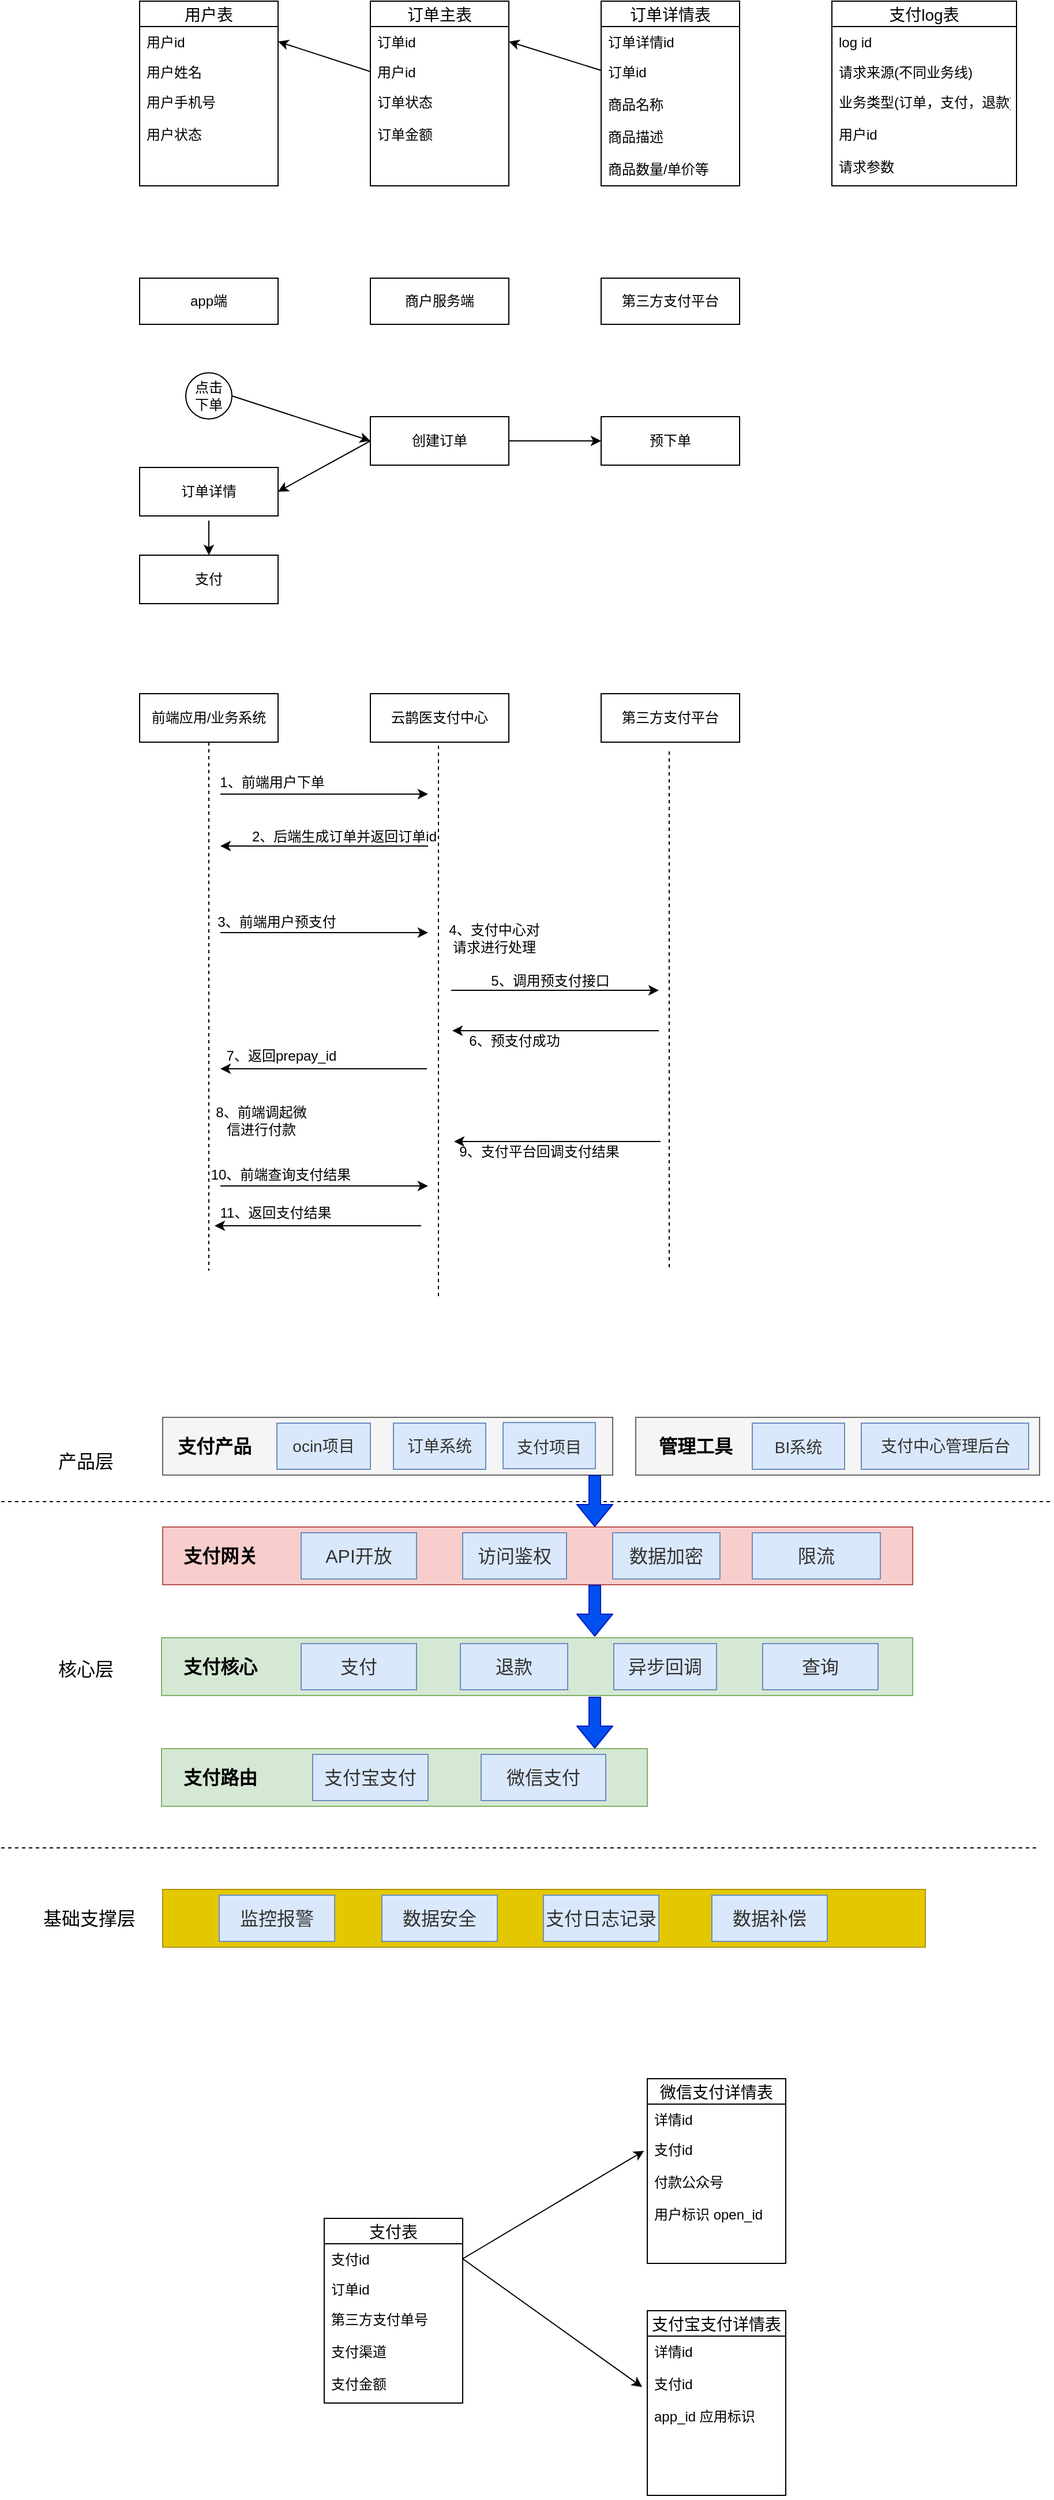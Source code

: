 <mxfile version="12.3.8" type="github" pages="1"><diagram id="iU_TIAPN-Pph5pVSYNDZ" name="第 1 页"><mxGraphModel dx="1550" dy="787" grid="1" gridSize="10" guides="1" tooltips="1" connect="1" arrows="1" fold="1" page="1" pageScale="1" pageWidth="1169" pageHeight="1654" math="0" shadow="0"><root><mxCell id="0"/><mxCell id="1" parent="0"/><mxCell id="6lCbFaMOvaHUvnWq1Ras-11" value="用户表" style="swimlane;fontStyle=0;childLayout=stackLayout;horizontal=1;startSize=22;fillColor=none;horizontalStack=0;resizeParent=1;resizeParentMax=0;resizeLast=0;collapsible=1;marginBottom=0;swimlaneFillColor=#ffffff;align=center;fontSize=14;" vertex="1" parent="1"><mxGeometry x="240" y="480" width="120" height="160" as="geometry"/></mxCell><mxCell id="6lCbFaMOvaHUvnWq1Ras-12" value="用户id" style="text;strokeColor=none;fillColor=none;spacingLeft=4;spacingRight=4;overflow=hidden;rotatable=0;points=[[0,0.5],[1,0.5]];portConstraint=eastwest;fontSize=12;" vertex="1" parent="6lCbFaMOvaHUvnWq1Ras-11"><mxGeometry y="22" width="120" height="26" as="geometry"/></mxCell><mxCell id="6lCbFaMOvaHUvnWq1Ras-13" value="用户姓名" style="text;strokeColor=none;fillColor=none;spacingLeft=4;spacingRight=4;overflow=hidden;rotatable=0;points=[[0,0.5],[1,0.5]];portConstraint=eastwest;fontSize=12;" vertex="1" parent="6lCbFaMOvaHUvnWq1Ras-11"><mxGeometry y="48" width="120" height="26" as="geometry"/></mxCell><mxCell id="6lCbFaMOvaHUvnWq1Ras-14" value="用户手机号&#10;&#10;用户状态" style="text;strokeColor=none;fillColor=none;spacingLeft=4;spacingRight=4;overflow=hidden;rotatable=0;points=[[0,0.5],[1,0.5]];portConstraint=eastwest;fontSize=12;" vertex="1" parent="6lCbFaMOvaHUvnWq1Ras-11"><mxGeometry y="74" width="120" height="86" as="geometry"/></mxCell><mxCell id="6lCbFaMOvaHUvnWq1Ras-15" value="订单主表" style="swimlane;fontStyle=0;childLayout=stackLayout;horizontal=1;startSize=22;fillColor=none;horizontalStack=0;resizeParent=1;resizeParentMax=0;resizeLast=0;collapsible=1;marginBottom=0;swimlaneFillColor=#ffffff;align=center;fontSize=14;" vertex="1" parent="1"><mxGeometry x="440" y="480" width="120" height="160" as="geometry"/></mxCell><mxCell id="6lCbFaMOvaHUvnWq1Ras-16" value="订单id" style="text;strokeColor=none;fillColor=none;spacingLeft=4;spacingRight=4;overflow=hidden;rotatable=0;points=[[0,0.5],[1,0.5]];portConstraint=eastwest;fontSize=12;" vertex="1" parent="6lCbFaMOvaHUvnWq1Ras-15"><mxGeometry y="22" width="120" height="26" as="geometry"/></mxCell><mxCell id="6lCbFaMOvaHUvnWq1Ras-17" value="用户id" style="text;strokeColor=none;fillColor=none;spacingLeft=4;spacingRight=4;overflow=hidden;rotatable=0;points=[[0,0.5],[1,0.5]];portConstraint=eastwest;fontSize=12;" vertex="1" parent="6lCbFaMOvaHUvnWq1Ras-15"><mxGeometry y="48" width="120" height="26" as="geometry"/></mxCell><mxCell id="6lCbFaMOvaHUvnWq1Ras-18" value="订单状态&#10;&#10;订单金额" style="text;strokeColor=none;fillColor=none;spacingLeft=4;spacingRight=4;overflow=hidden;rotatable=0;points=[[0,0.5],[1,0.5]];portConstraint=eastwest;fontSize=12;" vertex="1" parent="6lCbFaMOvaHUvnWq1Ras-15"><mxGeometry y="74" width="120" height="86" as="geometry"/></mxCell><mxCell id="6lCbFaMOvaHUvnWq1Ras-19" value="订单详情表" style="swimlane;fontStyle=0;childLayout=stackLayout;horizontal=1;startSize=22;fillColor=none;horizontalStack=0;resizeParent=1;resizeParentMax=0;resizeLast=0;collapsible=1;marginBottom=0;swimlaneFillColor=#ffffff;align=center;fontSize=14;" vertex="1" parent="1"><mxGeometry x="640" y="480" width="120" height="160" as="geometry"/></mxCell><mxCell id="6lCbFaMOvaHUvnWq1Ras-20" value="订单详情id" style="text;strokeColor=none;fillColor=none;spacingLeft=4;spacingRight=4;overflow=hidden;rotatable=0;points=[[0,0.5],[1,0.5]];portConstraint=eastwest;fontSize=12;" vertex="1" parent="6lCbFaMOvaHUvnWq1Ras-19"><mxGeometry y="22" width="120" height="26" as="geometry"/></mxCell><mxCell id="6lCbFaMOvaHUvnWq1Ras-22" value="订单id&#10;&#10;商品名称&#10;&#10;商品描述&#10;&#10;商品数量/单价等" style="text;strokeColor=none;fillColor=none;spacingLeft=4;spacingRight=4;overflow=hidden;rotatable=0;points=[[0,0.5],[1,0.5]];portConstraint=eastwest;fontSize=12;" vertex="1" parent="6lCbFaMOvaHUvnWq1Ras-19"><mxGeometry y="48" width="120" height="112" as="geometry"/></mxCell><mxCell id="6lCbFaMOvaHUvnWq1Ras-23" value="" style="endArrow=classic;html=1;entryX=1;entryY=0.5;entryDx=0;entryDy=0;exitX=0;exitY=0.5;exitDx=0;exitDy=0;" edge="1" parent="1" source="6lCbFaMOvaHUvnWq1Ras-17" target="6lCbFaMOvaHUvnWq1Ras-12"><mxGeometry width="50" height="50" relative="1" as="geometry"><mxPoint x="450" y="790" as="sourcePoint"/><mxPoint x="500" y="740" as="targetPoint"/></mxGeometry></mxCell><mxCell id="6lCbFaMOvaHUvnWq1Ras-25" value="" style="endArrow=classic;html=1;exitX=0;exitY=0.107;exitDx=0;exitDy=0;exitPerimeter=0;entryX=1;entryY=0.5;entryDx=0;entryDy=0;" edge="1" parent="1" source="6lCbFaMOvaHUvnWq1Ras-22" target="6lCbFaMOvaHUvnWq1Ras-16"><mxGeometry width="50" height="50" relative="1" as="geometry"><mxPoint x="640" y="770" as="sourcePoint"/><mxPoint x="690" y="720" as="targetPoint"/></mxGeometry></mxCell><mxCell id="6lCbFaMOvaHUvnWq1Ras-26" value="app端" style="rounded=0;whiteSpace=wrap;html=1;" vertex="1" parent="1"><mxGeometry x="240" y="720" width="120" height="40" as="geometry"/></mxCell><mxCell id="6lCbFaMOvaHUvnWq1Ras-27" value="商户服务端" style="rounded=0;whiteSpace=wrap;html=1;" vertex="1" parent="1"><mxGeometry x="440" y="720" width="120" height="40" as="geometry"/></mxCell><mxCell id="6lCbFaMOvaHUvnWq1Ras-28" value="第三方支付平台" style="rounded=0;whiteSpace=wrap;html=1;" vertex="1" parent="1"><mxGeometry x="640" y="720" width="120" height="40" as="geometry"/></mxCell><mxCell id="6lCbFaMOvaHUvnWq1Ras-30" value="点击&lt;br&gt;下单" style="ellipse;whiteSpace=wrap;html=1;aspect=fixed;" vertex="1" parent="1"><mxGeometry x="280" y="802" width="40" height="40" as="geometry"/></mxCell><mxCell id="6lCbFaMOvaHUvnWq1Ras-31" value="" style="endArrow=classic;html=1;exitX=1;exitY=0.5;exitDx=0;exitDy=0;entryX=0;entryY=0.5;entryDx=0;entryDy=0;" edge="1" parent="1" source="6lCbFaMOvaHUvnWq1Ras-30" target="6lCbFaMOvaHUvnWq1Ras-32"><mxGeometry width="50" height="50" relative="1" as="geometry"><mxPoint x="320" y="850" as="sourcePoint"/><mxPoint x="440" y="820" as="targetPoint"/></mxGeometry></mxCell><mxCell id="6lCbFaMOvaHUvnWq1Ras-32" value="创建订单" style="rounded=0;whiteSpace=wrap;html=1;" vertex="1" parent="1"><mxGeometry x="440" y="840" width="120" height="42" as="geometry"/></mxCell><mxCell id="6lCbFaMOvaHUvnWq1Ras-33" value="订单详情" style="rounded=0;whiteSpace=wrap;html=1;" vertex="1" parent="1"><mxGeometry x="240" y="884" width="120" height="42" as="geometry"/></mxCell><mxCell id="6lCbFaMOvaHUvnWq1Ras-34" value="" style="endArrow=classic;html=1;entryX=1;entryY=0.5;entryDx=0;entryDy=0;exitX=0;exitY=0.5;exitDx=0;exitDy=0;" edge="1" parent="1" source="6lCbFaMOvaHUvnWq1Ras-32" target="6lCbFaMOvaHUvnWq1Ras-33"><mxGeometry width="50" height="50" relative="1" as="geometry"><mxPoint x="410" y="1010" as="sourcePoint"/><mxPoint x="460" y="960" as="targetPoint"/></mxGeometry></mxCell><mxCell id="6lCbFaMOvaHUvnWq1Ras-35" value="支付" style="rounded=0;whiteSpace=wrap;html=1;" vertex="1" parent="1"><mxGeometry x="240" y="960" width="120" height="42" as="geometry"/></mxCell><mxCell id="6lCbFaMOvaHUvnWq1Ras-36" value="" style="endArrow=classic;html=1;entryX=0.5;entryY=0;entryDx=0;entryDy=0;" edge="1" parent="1" target="6lCbFaMOvaHUvnWq1Ras-35"><mxGeometry width="50" height="50" relative="1" as="geometry"><mxPoint x="300" y="930" as="sourcePoint"/><mxPoint x="480" y="950" as="targetPoint"/></mxGeometry></mxCell><mxCell id="6lCbFaMOvaHUvnWq1Ras-37" value="预下单" style="rounded=0;whiteSpace=wrap;html=1;" vertex="1" parent="1"><mxGeometry x="640" y="840" width="120" height="42" as="geometry"/></mxCell><mxCell id="6lCbFaMOvaHUvnWq1Ras-38" value="" style="endArrow=classic;html=1;entryX=0;entryY=0.5;entryDx=0;entryDy=0;exitX=1;exitY=0.5;exitDx=0;exitDy=0;" edge="1" parent="1" source="6lCbFaMOvaHUvnWq1Ras-32" target="6lCbFaMOvaHUvnWq1Ras-37"><mxGeometry width="50" height="50" relative="1" as="geometry"><mxPoint x="560" y="900" as="sourcePoint"/><mxPoint x="610" y="850" as="targetPoint"/></mxGeometry></mxCell><mxCell id="6lCbFaMOvaHUvnWq1Ras-40" value="前端应用/业务系统" style="rounded=0;whiteSpace=wrap;html=1;" vertex="1" parent="1"><mxGeometry x="240" y="1080" width="120" height="42" as="geometry"/></mxCell><mxCell id="6lCbFaMOvaHUvnWq1Ras-41" value="云鹊医支付中心" style="rounded=0;whiteSpace=wrap;html=1;" vertex="1" parent="1"><mxGeometry x="440" y="1080" width="120" height="42" as="geometry"/></mxCell><mxCell id="6lCbFaMOvaHUvnWq1Ras-42" value="第三方支付平台" style="rounded=0;whiteSpace=wrap;html=1;" vertex="1" parent="1"><mxGeometry x="640" y="1080" width="120" height="42" as="geometry"/></mxCell><mxCell id="6lCbFaMOvaHUvnWq1Ras-43" value="" style="endArrow=none;dashed=1;html=1;exitX=0.5;exitY=1;exitDx=0;exitDy=0;" edge="1" parent="1" source="6lCbFaMOvaHUvnWq1Ras-40"><mxGeometry width="50" height="50" relative="1" as="geometry"><mxPoint x="300" y="1170" as="sourcePoint"/><mxPoint x="300" y="1580" as="targetPoint"/></mxGeometry></mxCell><mxCell id="6lCbFaMOvaHUvnWq1Ras-44" value="" style="endArrow=none;dashed=1;html=1;exitX=0.5;exitY=1;exitDx=0;exitDy=0;" edge="1" parent="1"><mxGeometry width="50" height="50" relative="1" as="geometry"><mxPoint x="499" y="1125" as="sourcePoint"/><mxPoint x="499" y="1603" as="targetPoint"/></mxGeometry></mxCell><mxCell id="6lCbFaMOvaHUvnWq1Ras-45" value="" style="endArrow=none;dashed=1;html=1;exitX=0.5;exitY=1;exitDx=0;exitDy=0;" edge="1" parent="1"><mxGeometry width="50" height="50" relative="1" as="geometry"><mxPoint x="699" y="1130" as="sourcePoint"/><mxPoint x="699" y="1578" as="targetPoint"/></mxGeometry></mxCell><mxCell id="6lCbFaMOvaHUvnWq1Ras-47" value="1、前端用户下单" style="text;html=1;strokeColor=none;fillColor=none;align=center;verticalAlign=middle;whiteSpace=wrap;rounded=0;" vertex="1" parent="1"><mxGeometry x="300" y="1147" width="110" height="20" as="geometry"/></mxCell><mxCell id="6lCbFaMOvaHUvnWq1Ras-48" value="" style="endArrow=classic;html=1;" edge="1" parent="1"><mxGeometry width="50" height="50" relative="1" as="geometry"><mxPoint x="310" y="1167" as="sourcePoint"/><mxPoint x="490" y="1167" as="targetPoint"/></mxGeometry></mxCell><mxCell id="6lCbFaMOvaHUvnWq1Ras-49" value="" style="endArrow=classic;html=1;" edge="1" parent="1"><mxGeometry width="50" height="50" relative="1" as="geometry"><mxPoint x="490" y="1212" as="sourcePoint"/><mxPoint x="310" y="1212" as="targetPoint"/></mxGeometry></mxCell><mxCell id="6lCbFaMOvaHUvnWq1Ras-50" value="2、后端生成订单并返回订单id" style="text;html=1;strokeColor=none;fillColor=none;align=center;verticalAlign=middle;whiteSpace=wrap;rounded=0;" vertex="1" parent="1"><mxGeometry x="335" y="1194" width="165" height="20" as="geometry"/></mxCell><mxCell id="6lCbFaMOvaHUvnWq1Ras-51" value="" style="endArrow=classic;html=1;" edge="1" parent="1"><mxGeometry width="50" height="50" relative="1" as="geometry"><mxPoint x="310" y="1287" as="sourcePoint"/><mxPoint x="490" y="1287" as="targetPoint"/></mxGeometry></mxCell><mxCell id="6lCbFaMOvaHUvnWq1Ras-53" value="3、前端用户预支付" style="text;html=1;strokeColor=none;fillColor=none;align=center;verticalAlign=middle;whiteSpace=wrap;rounded=0;" vertex="1" parent="1"><mxGeometry x="304" y="1268" width="110" height="20" as="geometry"/></mxCell><mxCell id="6lCbFaMOvaHUvnWq1Ras-54" value="" style="endArrow=classic;html=1;" edge="1" parent="1"><mxGeometry width="50" height="50" relative="1" as="geometry"><mxPoint x="510" y="1337" as="sourcePoint"/><mxPoint x="690" y="1337" as="targetPoint"/></mxGeometry></mxCell><mxCell id="6lCbFaMOvaHUvnWq1Ras-55" value="4、支付中心对请求进行处理" style="text;html=1;strokeColor=none;fillColor=none;align=center;verticalAlign=middle;whiteSpace=wrap;rounded=0;" vertex="1" parent="1"><mxGeometry x="505" y="1282" width="85" height="20" as="geometry"/></mxCell><mxCell id="6lCbFaMOvaHUvnWq1Ras-56" value="5、调用预支付接口" style="text;html=1;strokeColor=none;fillColor=none;align=center;verticalAlign=middle;whiteSpace=wrap;rounded=0;" vertex="1" parent="1"><mxGeometry x="541" y="1319" width="110" height="20" as="geometry"/></mxCell><mxCell id="6lCbFaMOvaHUvnWq1Ras-60" value="" style="endArrow=classic;html=1;" edge="1" parent="1"><mxGeometry width="50" height="50" relative="1" as="geometry"><mxPoint x="690" y="1372" as="sourcePoint"/><mxPoint x="511" y="1372" as="targetPoint"/></mxGeometry></mxCell><mxCell id="6lCbFaMOvaHUvnWq1Ras-61" value="6、预支付成功" style="text;html=1;strokeColor=none;fillColor=none;align=center;verticalAlign=middle;whiteSpace=wrap;rounded=0;" vertex="1" parent="1"><mxGeometry x="510" y="1371" width="110" height="20" as="geometry"/></mxCell><mxCell id="6lCbFaMOvaHUvnWq1Ras-62" value="" style="endArrow=classic;html=1;" edge="1" parent="1"><mxGeometry width="50" height="50" relative="1" as="geometry"><mxPoint x="489" y="1405" as="sourcePoint"/><mxPoint x="310" y="1405" as="targetPoint"/></mxGeometry></mxCell><mxCell id="6lCbFaMOvaHUvnWq1Ras-63" value="7、返回prepay_id" style="text;html=1;strokeColor=none;fillColor=none;align=center;verticalAlign=middle;whiteSpace=wrap;rounded=0;" vertex="1" parent="1"><mxGeometry x="307.5" y="1384" width="110" height="20" as="geometry"/></mxCell><mxCell id="6lCbFaMOvaHUvnWq1Ras-66" value="8、前端调起微信进行付款" style="text;html=1;strokeColor=none;fillColor=none;align=center;verticalAlign=middle;whiteSpace=wrap;rounded=0;" vertex="1" parent="1"><mxGeometry x="300" y="1440" width="91" height="20" as="geometry"/></mxCell><mxCell id="6lCbFaMOvaHUvnWq1Ras-67" value="10、前端查询支付结果" style="text;html=1;strokeColor=none;fillColor=none;align=center;verticalAlign=middle;whiteSpace=wrap;rounded=0;" vertex="1" parent="1"><mxGeometry x="281" y="1487" width="163" height="20" as="geometry"/></mxCell><mxCell id="6lCbFaMOvaHUvnWq1Ras-68" value="" style="endArrow=classic;html=1;" edge="1" parent="1"><mxGeometry width="50" height="50" relative="1" as="geometry"><mxPoint x="691.5" y="1468" as="sourcePoint"/><mxPoint x="512.5" y="1468" as="targetPoint"/></mxGeometry></mxCell><mxCell id="6lCbFaMOvaHUvnWq1Ras-69" value="9、支付平台回调支付结果" style="text;html=1;strokeColor=none;fillColor=none;align=center;verticalAlign=middle;whiteSpace=wrap;rounded=0;" vertex="1" parent="1"><mxGeometry x="512" y="1467" width="149" height="20" as="geometry"/></mxCell><mxCell id="6lCbFaMOvaHUvnWq1Ras-71" value="" style="endArrow=classic;html=1;" edge="1" parent="1"><mxGeometry width="50" height="50" relative="1" as="geometry"><mxPoint x="310" y="1506.5" as="sourcePoint"/><mxPoint x="490" y="1506.5" as="targetPoint"/></mxGeometry></mxCell><mxCell id="6lCbFaMOvaHUvnWq1Ras-72" value="" style="endArrow=classic;html=1;" edge="1" parent="1"><mxGeometry width="50" height="50" relative="1" as="geometry"><mxPoint x="484" y="1541" as="sourcePoint"/><mxPoint x="305" y="1541" as="targetPoint"/></mxGeometry></mxCell><mxCell id="6lCbFaMOvaHUvnWq1Ras-73" value="11、返回支付结果" style="text;html=1;strokeColor=none;fillColor=none;align=center;verticalAlign=middle;whiteSpace=wrap;rounded=0;" vertex="1" parent="1"><mxGeometry x="302.5" y="1520" width="110" height="20" as="geometry"/></mxCell><mxCell id="6lCbFaMOvaHUvnWq1Ras-74" value="支付log表" style="swimlane;fontStyle=0;childLayout=stackLayout;horizontal=1;startSize=22;fillColor=none;horizontalStack=0;resizeParent=1;resizeParentMax=0;resizeLast=0;collapsible=1;marginBottom=0;swimlaneFillColor=#ffffff;align=center;fontSize=14;" vertex="1" parent="1"><mxGeometry x="840" y="480" width="160" height="160" as="geometry"/></mxCell><mxCell id="6lCbFaMOvaHUvnWq1Ras-75" value="log id" style="text;strokeColor=none;fillColor=none;spacingLeft=4;spacingRight=4;overflow=hidden;rotatable=0;points=[[0,0.5],[1,0.5]];portConstraint=eastwest;fontSize=12;" vertex="1" parent="6lCbFaMOvaHUvnWq1Ras-74"><mxGeometry y="22" width="160" height="26" as="geometry"/></mxCell><mxCell id="6lCbFaMOvaHUvnWq1Ras-76" value="请求来源(不同业务线)" style="text;strokeColor=none;fillColor=none;spacingLeft=4;spacingRight=4;overflow=hidden;rotatable=0;points=[[0,0.5],[1,0.5]];portConstraint=eastwest;fontSize=12;" vertex="1" parent="6lCbFaMOvaHUvnWq1Ras-74"><mxGeometry y="48" width="160" height="26" as="geometry"/></mxCell><mxCell id="6lCbFaMOvaHUvnWq1Ras-77" value="业务类型(订单，支付，退款)&#10;&#10;用户id&#10;&#10;请求参数" style="text;strokeColor=none;fillColor=none;spacingLeft=4;spacingRight=4;overflow=hidden;rotatable=0;points=[[0,0.5],[1,0.5]];portConstraint=eastwest;fontSize=12;" vertex="1" parent="6lCbFaMOvaHUvnWq1Ras-74"><mxGeometry y="74" width="160" height="86" as="geometry"/></mxCell><mxCell id="6lCbFaMOvaHUvnWq1Ras-78" value="" style="rounded=0;whiteSpace=wrap;html=1;fontSize=16;fillColor=#f5f5f5;strokeColor=#666666;fontColor=#333333;" vertex="1" parent="1"><mxGeometry x="670" y="1707" width="350" height="50" as="geometry"/></mxCell><mxCell id="6lCbFaMOvaHUvnWq1Ras-79" value="" style="rounded=0;whiteSpace=wrap;html=1;fontSize=16;fillColor=#f5f5f5;strokeColor=#666666;fontColor=#333333;" vertex="1" parent="1"><mxGeometry x="260" y="1707" width="390" height="50" as="geometry"/></mxCell><mxCell id="6lCbFaMOvaHUvnWq1Ras-80" value="产品层" style="text;html=1;strokeColor=none;fillColor=none;align=center;verticalAlign=middle;whiteSpace=wrap;rounded=0;fontSize=16;" vertex="1" parent="1"><mxGeometry x="162.5" y="1734.5" width="61" height="20" as="geometry"/></mxCell><mxCell id="6lCbFaMOvaHUvnWq1Ras-81" value="核心层" style="text;html=1;strokeColor=none;fillColor=none;align=center;verticalAlign=middle;whiteSpace=wrap;rounded=0;fontSize=16;" vertex="1" parent="1"><mxGeometry x="162.5" y="1915" width="61" height="20" as="geometry"/></mxCell><mxCell id="6lCbFaMOvaHUvnWq1Ras-82" value="基础支撑层" style="text;html=1;strokeColor=none;fillColor=none;align=center;verticalAlign=middle;whiteSpace=wrap;rounded=0;fontSize=16;" vertex="1" parent="1"><mxGeometry x="153" y="2131" width="87" height="20" as="geometry"/></mxCell><mxCell id="6lCbFaMOvaHUvnWq1Ras-83" value="" style="endArrow=none;dashed=1;html=1;fontSize=16;" edge="1" parent="1"><mxGeometry width="50" height="50" relative="1" as="geometry"><mxPoint x="120" y="1780" as="sourcePoint"/><mxPoint x="1030" y="1780" as="targetPoint"/></mxGeometry></mxCell><mxCell id="6lCbFaMOvaHUvnWq1Ras-84" value="" style="endArrow=none;dashed=1;html=1;fontSize=16;" edge="1" parent="1"><mxGeometry width="50" height="50" relative="1" as="geometry"><mxPoint x="120" y="2080" as="sourcePoint"/><mxPoint x="1020" y="2080" as="targetPoint"/></mxGeometry></mxCell><mxCell id="6lCbFaMOvaHUvnWq1Ras-85" value="&lt;p class=&quot;MsoNormal&quot; style=&quot;font-size: 14px&quot;&gt;&lt;span style=&quot;color: rgb(51, 51, 51); letter-spacing: 0pt; background-image: initial; background-position: initial; background-size: initial; background-repeat: initial; background-attachment: initial; background-origin: initial; background-clip: initial;&quot;&gt;ocin&lt;font face=&quot;宋体&quot; style=&quot;font-size: 14px&quot;&gt;项目&lt;/font&gt;&lt;/span&gt;&lt;/p&gt;" style="rounded=0;whiteSpace=wrap;html=1;fontSize=16;fillColor=#dae8fc;strokeColor=#6c8ebf;labelBackgroundColor=none;" vertex="1" parent="1"><mxGeometry x="359" y="1712" width="81" height="40" as="geometry"/></mxCell><mxCell id="6lCbFaMOvaHUvnWq1Ras-86" value="&lt;p class=&quot;MsoNormal&quot; style=&quot;font-size: 14px&quot;&gt;&lt;font color=&quot;#333333&quot;&gt;&lt;span style=&quot;&quot;&gt;支付中心管理后台&lt;/span&gt;&lt;/font&gt;&lt;/p&gt;" style="rounded=0;whiteSpace=wrap;html=1;fontSize=16;fillColor=#dae8fc;strokeColor=#6c8ebf;labelBackgroundColor=none;" vertex="1" parent="1"><mxGeometry x="865.5" y="1712" width="145" height="40" as="geometry"/></mxCell><mxCell id="6lCbFaMOvaHUvnWq1Ras-87" value="&lt;p class=&quot;MsoNormal&quot; style=&quot;font-size: 14px&quot;&gt;&lt;font color=&quot;#333333&quot;&gt;&lt;span&gt;订单系统&lt;/span&gt;&lt;/font&gt;&lt;/p&gt;" style="rounded=0;whiteSpace=wrap;html=1;fontSize=16;fillColor=#dae8fc;strokeColor=#6c8ebf;labelBackgroundColor=none;" vertex="1" parent="1"><mxGeometry x="460" y="1712" width="80" height="40" as="geometry"/></mxCell><mxCell id="6lCbFaMOvaHUvnWq1Ras-88" value="&lt;font color=&quot;#333333&quot; style=&quot;font-size: 14px&quot;&gt;BI系统&lt;/font&gt;" style="rounded=0;whiteSpace=wrap;html=1;fontSize=16;fillColor=#dae8fc;strokeColor=#6c8ebf;labelBackgroundColor=none;" vertex="1" parent="1"><mxGeometry x="771" y="1712" width="80" height="40" as="geometry"/></mxCell><mxCell id="6lCbFaMOvaHUvnWq1Ras-89" value="支付产品" style="text;html=1;strokeColor=none;fillColor=none;align=center;verticalAlign=middle;whiteSpace=wrap;rounded=0;labelBackgroundColor=none;fontSize=16;fontStyle=1" vertex="1" parent="1"><mxGeometry x="270" y="1722" width="70" height="20" as="geometry"/></mxCell><mxCell id="6lCbFaMOvaHUvnWq1Ras-90" value="管理工具" style="text;html=1;strokeColor=none;fillColor=none;align=center;verticalAlign=middle;whiteSpace=wrap;rounded=0;labelBackgroundColor=none;fontSize=16;fontStyle=1" vertex="1" parent="1"><mxGeometry x="687" y="1722" width="70" height="20" as="geometry"/></mxCell><mxCell id="6lCbFaMOvaHUvnWq1Ras-91" value="" style="rounded=0;whiteSpace=wrap;html=1;fontSize=16;fillColor=#f8cecc;strokeColor=#b85450;" vertex="1" parent="1"><mxGeometry x="260" y="1802" width="650" height="50" as="geometry"/></mxCell><mxCell id="6lCbFaMOvaHUvnWq1Ras-92" value="支付网关" style="text;html=1;strokeColor=none;fillColor=none;align=center;verticalAlign=middle;whiteSpace=wrap;rounded=0;labelBackgroundColor=none;fontSize=16;fontStyle=1" vertex="1" parent="1"><mxGeometry x="275" y="1817" width="70" height="20" as="geometry"/></mxCell><mxCell id="6lCbFaMOvaHUvnWq1Ras-93" value="&lt;font color=&quot;#333333&quot;&gt;API开放&lt;/font&gt;" style="rounded=0;whiteSpace=wrap;html=1;fontSize=16;fillColor=#dae8fc;strokeColor=#6c8ebf;labelBackgroundColor=none;" vertex="1" parent="1"><mxGeometry x="380" y="1807" width="100" height="40" as="geometry"/></mxCell><mxCell id="6lCbFaMOvaHUvnWq1Ras-94" value="&lt;font color=&quot;#333333&quot;&gt;访问鉴权&lt;/font&gt;" style="rounded=0;whiteSpace=wrap;html=1;fontSize=16;fillColor=#dae8fc;strokeColor=#6c8ebf;labelBackgroundColor=none;" vertex="1" parent="1"><mxGeometry x="520" y="1807" width="90" height="40" as="geometry"/></mxCell><mxCell id="6lCbFaMOvaHUvnWq1Ras-95" value="&lt;font color=&quot;#333333&quot;&gt;数据加密&lt;/font&gt;" style="rounded=0;whiteSpace=wrap;html=1;fontSize=16;fillColor=#dae8fc;strokeColor=#6c8ebf;labelBackgroundColor=none;" vertex="1" parent="1"><mxGeometry x="650" y="1807" width="93" height="40" as="geometry"/></mxCell><mxCell id="6lCbFaMOvaHUvnWq1Ras-96" value="&lt;font color=&quot;#333333&quot;&gt;限流&lt;/font&gt;" style="rounded=0;whiteSpace=wrap;html=1;fontSize=16;fillColor=#dae8fc;strokeColor=#6c8ebf;labelBackgroundColor=none;" vertex="1" parent="1"><mxGeometry x="771" y="1807" width="111" height="40" as="geometry"/></mxCell><mxCell id="6lCbFaMOvaHUvnWq1Ras-97" value="" style="rounded=0;whiteSpace=wrap;html=1;fontSize=16;fillColor=#d5e8d4;strokeColor=#82b366;" vertex="1" parent="1"><mxGeometry x="259" y="1898" width="651" height="50" as="geometry"/></mxCell><mxCell id="6lCbFaMOvaHUvnWq1Ras-98" value="支付核心" style="text;html=1;strokeColor=none;fillColor=none;align=center;verticalAlign=middle;whiteSpace=wrap;rounded=0;labelBackgroundColor=none;fontSize=16;fontStyle=1" vertex="1" parent="1"><mxGeometry x="275" y="1913" width="70" height="20" as="geometry"/></mxCell><mxCell id="6lCbFaMOvaHUvnWq1Ras-99" value="&lt;font color=&quot;#333333&quot;&gt;支付&lt;/font&gt;" style="rounded=0;whiteSpace=wrap;html=1;fontSize=16;fillColor=#dae8fc;strokeColor=#6c8ebf;labelBackgroundColor=none;" vertex="1" parent="1"><mxGeometry x="380" y="1903" width="100" height="40" as="geometry"/></mxCell><mxCell id="6lCbFaMOvaHUvnWq1Ras-100" value="" style="rounded=0;whiteSpace=wrap;html=1;fontSize=16;fillColor=#d5e8d4;strokeColor=#82b366;" vertex="1" parent="1"><mxGeometry x="259" y="1994" width="421" height="50" as="geometry"/></mxCell><mxCell id="6lCbFaMOvaHUvnWq1Ras-101" value="支付路由" style="text;html=1;strokeColor=none;fillColor=none;align=center;verticalAlign=middle;whiteSpace=wrap;rounded=0;labelBackgroundColor=none;fontSize=16;fontStyle=1" vertex="1" parent="1"><mxGeometry x="275" y="2009" width="70" height="20" as="geometry"/></mxCell><mxCell id="6lCbFaMOvaHUvnWq1Ras-102" value="&lt;font color=&quot;#333333&quot;&gt;支付宝支付&lt;/font&gt;" style="rounded=0;whiteSpace=wrap;html=1;fontSize=16;fillColor=#dae8fc;strokeColor=#6c8ebf;labelBackgroundColor=none;" vertex="1" parent="1"><mxGeometry x="390" y="1999" width="100" height="40" as="geometry"/></mxCell><mxCell id="6lCbFaMOvaHUvnWq1Ras-103" value="&lt;font color=&quot;#333333&quot;&gt;微信支付&lt;/font&gt;" style="rounded=0;whiteSpace=wrap;html=1;fontSize=16;fillColor=#dae8fc;strokeColor=#6c8ebf;labelBackgroundColor=none;" vertex="1" parent="1"><mxGeometry x="536" y="1999" width="108" height="40" as="geometry"/></mxCell><mxCell id="6lCbFaMOvaHUvnWq1Ras-105" value="" style="rounded=0;whiteSpace=wrap;html=1;fontSize=16;fillColor=#e3c800;strokeColor=#B09500;fontColor=#ffffff;" vertex="1" parent="1"><mxGeometry x="260" y="2116" width="661" height="50" as="geometry"/></mxCell><mxCell id="6lCbFaMOvaHUvnWq1Ras-106" value="&lt;font color=&quot;#333333&quot;&gt;监控报警&lt;/font&gt;" style="rounded=0;whiteSpace=wrap;html=1;fontSize=16;fillColor=#dae8fc;strokeColor=#6c8ebf;labelBackgroundColor=none;" vertex="1" parent="1"><mxGeometry x="309" y="2121" width="100" height="40" as="geometry"/></mxCell><mxCell id="6lCbFaMOvaHUvnWq1Ras-107" value="&lt;font color=&quot;#333333&quot;&gt;数据安全&lt;/font&gt;" style="rounded=0;whiteSpace=wrap;html=1;fontSize=16;fillColor=#dae8fc;strokeColor=#6c8ebf;labelBackgroundColor=none;" vertex="1" parent="1"><mxGeometry x="450" y="2121" width="100" height="40" as="geometry"/></mxCell><mxCell id="6lCbFaMOvaHUvnWq1Ras-108" value="&lt;font color=&quot;#333333&quot;&gt;支付日志记录&lt;/font&gt;" style="rounded=0;whiteSpace=wrap;html=1;fontSize=16;fillColor=#dae8fc;strokeColor=#6c8ebf;labelBackgroundColor=none;" vertex="1" parent="1"><mxGeometry x="590" y="2121" width="100" height="40" as="geometry"/></mxCell><mxCell id="6lCbFaMOvaHUvnWq1Ras-109" value="&lt;font color=&quot;#333333&quot;&gt;数据补偿&lt;/font&gt;" style="rounded=0;whiteSpace=wrap;html=1;fontSize=16;fillColor=#dae8fc;strokeColor=#6c8ebf;labelBackgroundColor=none;" vertex="1" parent="1"><mxGeometry x="736" y="2121" width="100" height="40" as="geometry"/></mxCell><mxCell id="6lCbFaMOvaHUvnWq1Ras-110" value="&lt;font color=&quot;#333333&quot;&gt;退款&lt;/font&gt;" style="rounded=0;whiteSpace=wrap;html=1;fontSize=16;fillColor=#dae8fc;strokeColor=#6c8ebf;labelBackgroundColor=none;" vertex="1" parent="1"><mxGeometry x="518" y="1903" width="93" height="40" as="geometry"/></mxCell><mxCell id="6lCbFaMOvaHUvnWq1Ras-111" value="&lt;font color=&quot;#333333&quot;&gt;异步回调&lt;/font&gt;" style="rounded=0;whiteSpace=wrap;html=1;fontSize=16;fillColor=#dae8fc;strokeColor=#6c8ebf;labelBackgroundColor=none;" vertex="1" parent="1"><mxGeometry x="651" y="1903" width="89" height="40" as="geometry"/></mxCell><mxCell id="6lCbFaMOvaHUvnWq1Ras-112" value="&lt;font color=&quot;#333333&quot;&gt;查询&lt;/font&gt;" style="rounded=0;whiteSpace=wrap;html=1;fontSize=16;fillColor=#dae8fc;strokeColor=#6c8ebf;labelBackgroundColor=none;" vertex="1" parent="1"><mxGeometry x="780" y="1903" width="100" height="40" as="geometry"/></mxCell><mxCell id="6lCbFaMOvaHUvnWq1Ras-113" value="&lt;font color=&quot;#333333&quot; style=&quot;font-size: 14px&quot;&gt;支付项目&lt;/font&gt;" style="rounded=0;whiteSpace=wrap;html=1;fontSize=16;fillColor=#dae8fc;strokeColor=#6c8ebf;labelBackgroundColor=none;" vertex="1" parent="1"><mxGeometry x="555" y="1711.5" width="80" height="40" as="geometry"/></mxCell><mxCell id="6lCbFaMOvaHUvnWq1Ras-118" value="支付表" style="swimlane;fontStyle=0;childLayout=stackLayout;horizontal=1;startSize=22;fillColor=none;horizontalStack=0;resizeParent=1;resizeParentMax=0;resizeLast=0;collapsible=1;marginBottom=0;swimlaneFillColor=#ffffff;align=center;fontSize=14;" vertex="1" parent="1"><mxGeometry x="400" y="2401" width="120" height="160" as="geometry"/></mxCell><mxCell id="6lCbFaMOvaHUvnWq1Ras-119" value="支付id" style="text;strokeColor=none;fillColor=none;spacingLeft=4;spacingRight=4;overflow=hidden;rotatable=0;points=[[0,0.5],[1,0.5]];portConstraint=eastwest;fontSize=12;" vertex="1" parent="6lCbFaMOvaHUvnWq1Ras-118"><mxGeometry y="22" width="120" height="26" as="geometry"/></mxCell><mxCell id="6lCbFaMOvaHUvnWq1Ras-120" value="订单id" style="text;strokeColor=none;fillColor=none;spacingLeft=4;spacingRight=4;overflow=hidden;rotatable=0;points=[[0,0.5],[1,0.5]];portConstraint=eastwest;fontSize=12;" vertex="1" parent="6lCbFaMOvaHUvnWq1Ras-118"><mxGeometry y="48" width="120" height="26" as="geometry"/></mxCell><mxCell id="6lCbFaMOvaHUvnWq1Ras-121" value="第三方支付单号&#10;&#10;支付渠道&#10;&#10;支付金额" style="text;strokeColor=none;fillColor=none;spacingLeft=4;spacingRight=4;overflow=hidden;rotatable=0;points=[[0,0.5],[1,0.5]];portConstraint=eastwest;fontSize=12;" vertex="1" parent="6lCbFaMOvaHUvnWq1Ras-118"><mxGeometry y="74" width="120" height="86" as="geometry"/></mxCell><mxCell id="6lCbFaMOvaHUvnWq1Ras-123" value="微信支付详情表" style="swimlane;fontStyle=0;childLayout=stackLayout;horizontal=1;startSize=22;fillColor=none;horizontalStack=0;resizeParent=1;resizeParentMax=0;resizeLast=0;collapsible=1;marginBottom=0;swimlaneFillColor=#ffffff;align=center;fontSize=14;" vertex="1" parent="1"><mxGeometry x="680" y="2280" width="120" height="160" as="geometry"/></mxCell><mxCell id="6lCbFaMOvaHUvnWq1Ras-124" value="详情id" style="text;strokeColor=none;fillColor=none;spacingLeft=4;spacingRight=4;overflow=hidden;rotatable=0;points=[[0,0.5],[1,0.5]];portConstraint=eastwest;fontSize=12;" vertex="1" parent="6lCbFaMOvaHUvnWq1Ras-123"><mxGeometry y="22" width="120" height="26" as="geometry"/></mxCell><mxCell id="6lCbFaMOvaHUvnWq1Ras-126" value="支付id&#10;&#10;付款公众号&#10;&#10;用户标识 open_id" style="text;strokeColor=none;fillColor=none;spacingLeft=4;spacingRight=4;overflow=hidden;rotatable=0;points=[[0,0.5],[1,0.5]];portConstraint=eastwest;fontSize=12;" vertex="1" parent="6lCbFaMOvaHUvnWq1Ras-123"><mxGeometry y="48" width="120" height="112" as="geometry"/></mxCell><mxCell id="6lCbFaMOvaHUvnWq1Ras-127" value="支付宝支付详情表" style="swimlane;fontStyle=0;childLayout=stackLayout;horizontal=1;startSize=22;fillColor=none;horizontalStack=0;resizeParent=1;resizeParentMax=0;resizeLast=0;collapsible=1;marginBottom=0;swimlaneFillColor=#ffffff;align=center;fontSize=14;" vertex="1" parent="1"><mxGeometry x="680" y="2481" width="120" height="160" as="geometry"/></mxCell><mxCell id="6lCbFaMOvaHUvnWq1Ras-128" value="详情id&#10;&#10;支付id&#10;&#10;app_id 应用标识&#10;" style="text;strokeColor=none;fillColor=none;spacingLeft=4;spacingRight=4;overflow=hidden;rotatable=0;points=[[0,0.5],[1,0.5]];portConstraint=eastwest;fontSize=12;" vertex="1" parent="6lCbFaMOvaHUvnWq1Ras-127"><mxGeometry y="22" width="120" height="138" as="geometry"/></mxCell><mxCell id="6lCbFaMOvaHUvnWq1Ras-133" value="" style="endArrow=classic;html=1;entryX=-0.023;entryY=0.129;entryDx=0;entryDy=0;entryPerimeter=0;exitX=1;exitY=0.5;exitDx=0;exitDy=0;" edge="1" parent="1" source="6lCbFaMOvaHUvnWq1Ras-119" target="6lCbFaMOvaHUvnWq1Ras-126"><mxGeometry width="50" height="50" relative="1" as="geometry"><mxPoint x="560" y="2470" as="sourcePoint"/><mxPoint x="610" y="2420" as="targetPoint"/></mxGeometry></mxCell><mxCell id="6lCbFaMOvaHUvnWq1Ras-134" value="" style="endArrow=classic;html=1;entryX=-0.037;entryY=0.32;entryDx=0;entryDy=0;entryPerimeter=0;exitX=1;exitY=0.5;exitDx=0;exitDy=0;" edge="1" parent="1" source="6lCbFaMOvaHUvnWq1Ras-119" target="6lCbFaMOvaHUvnWq1Ras-128"><mxGeometry width="50" height="50" relative="1" as="geometry"><mxPoint x="530" y="2446" as="sourcePoint"/><mxPoint x="687.24" y="2352.448" as="targetPoint"/></mxGeometry></mxCell><mxCell id="6lCbFaMOvaHUvnWq1Ras-139" value="" style="shape=flexArrow;endArrow=classic;html=1;fillColor=#0050ef;strokeColor=#001DBC;" edge="1" parent="1"><mxGeometry width="50" height="50" relative="1" as="geometry"><mxPoint x="634.5" y="1757" as="sourcePoint"/><mxPoint x="634.5" y="1802" as="targetPoint"/></mxGeometry></mxCell><mxCell id="6lCbFaMOvaHUvnWq1Ras-140" value="" style="shape=flexArrow;endArrow=classic;html=1;fillColor=#0050ef;strokeColor=#001DBC;" edge="1" parent="1"><mxGeometry width="50" height="50" relative="1" as="geometry"><mxPoint x="634.5" y="1852" as="sourcePoint"/><mxPoint x="634.5" y="1897" as="targetPoint"/></mxGeometry></mxCell><mxCell id="6lCbFaMOvaHUvnWq1Ras-141" value="" style="shape=flexArrow;endArrow=classic;html=1;fillColor=#0050ef;strokeColor=#001DBC;" edge="1" parent="1"><mxGeometry width="50" height="50" relative="1" as="geometry"><mxPoint x="634.5" y="1949" as="sourcePoint"/><mxPoint x="634.5" y="1994" as="targetPoint"/></mxGeometry></mxCell></root></mxGraphModel></diagram></mxfile>